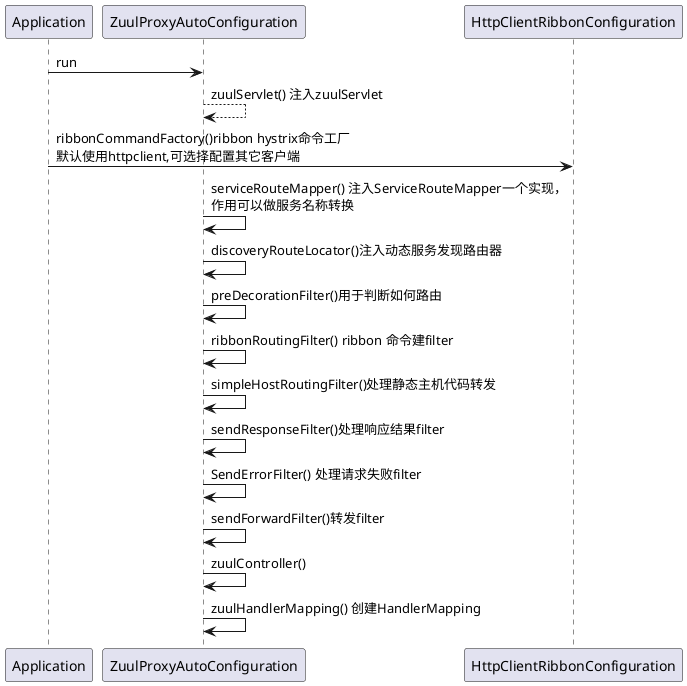 @startuml
Application -> ZuulProxyAutoConfiguration:run
ZuulProxyAutoConfiguration --> ZuulProxyAutoConfiguration:zuulServlet() 注入zuulServlet
Application -> HttpClientRibbonConfiguration:ribbonCommandFactory()ribbon hystrix命令工厂\n默认使用httpclient,可选择配置其它客户端
ZuulProxyAutoConfiguration->ZuulProxyAutoConfiguration:serviceRouteMapper() 注入ServiceRouteMapper一个实现，\n作用可以做服务名称转换
ZuulProxyAutoConfiguration->ZuulProxyAutoConfiguration:discoveryRouteLocator()注入动态服务发现路由器
ZuulProxyAutoConfiguration->ZuulProxyAutoConfiguration:preDecorationFilter()用于判断如何路由
ZuulProxyAutoConfiguration->ZuulProxyAutoConfiguration:ribbonRoutingFilter() ribbon 命令建filter
ZuulProxyAutoConfiguration->ZuulProxyAutoConfiguration:simpleHostRoutingFilter()处理静态主机代码转发
ZuulProxyAutoConfiguration->ZuulProxyAutoConfiguration:sendResponseFilter()处理响应结果filter
ZuulProxyAutoConfiguration->ZuulProxyAutoConfiguration:SendErrorFilter() 处理请求失败filter
ZuulProxyAutoConfiguration->ZuulProxyAutoConfiguration:sendForwardFilter()转发filter
ZuulProxyAutoConfiguration->ZuulProxyAutoConfiguration:zuulController()
ZuulProxyAutoConfiguration->ZuulProxyAutoConfiguration:zuulHandlerMapping() 创建HandlerMapping
@enduml